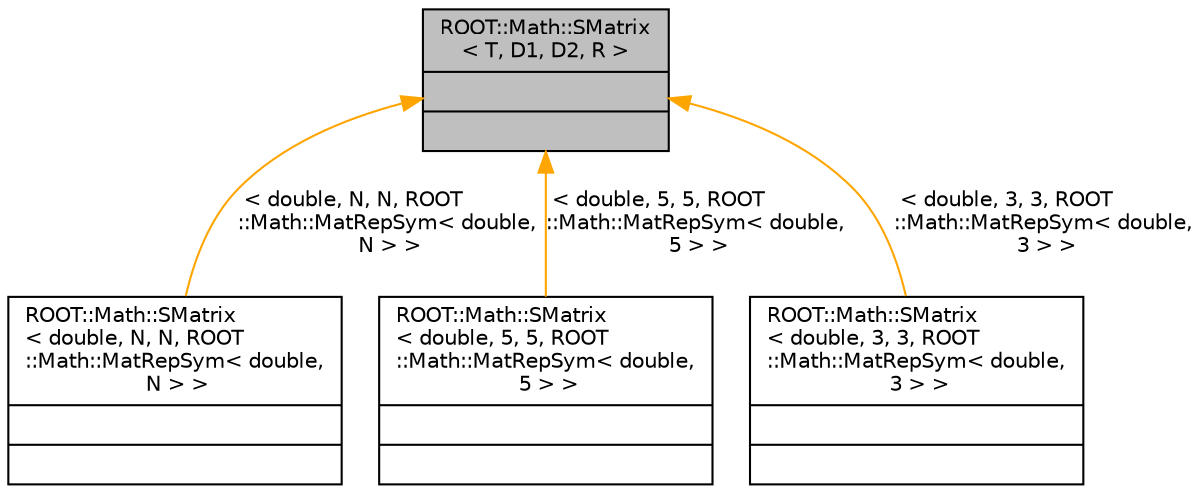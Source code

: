digraph "ROOT::Math::SMatrix&lt; T, D1, D2, R &gt;"
{
 // INTERACTIVE_SVG=YES
  bgcolor="transparent";
  edge [fontname="Helvetica",fontsize="10",labelfontname="Helvetica",labelfontsize="10"];
  node [fontname="Helvetica",fontsize="10",shape=record];
  Node0 [label="{ROOT::Math::SMatrix\l\< T, D1, D2, R \>\n||}",height=0.2,width=0.4,color="black", fillcolor="grey75", style="filled", fontcolor="black"];
  Node0 -> Node1 [dir="back",color="orange",fontsize="10",style="solid",label=" \< double, N, N, ROOT\l::Math::MatRepSym\< double,\l N \> \>" ,fontname="Helvetica"];
  Node1 [label="{ROOT::Math::SMatrix\l\< double, N, N, ROOT\l::Math::MatRepSym\< double,\l N \> \>\n||}",height=0.2,width=0.4,color="black",URL="$dc/d65/classROOT_1_1Math_1_1SMatrix.html"];
  Node0 -> Node2 [dir="back",color="orange",fontsize="10",style="solid",label=" \< double, 5, 5, ROOT\l::Math::MatRepSym\< double,\l 5 \> \>" ,fontname="Helvetica"];
  Node2 [label="{ROOT::Math::SMatrix\l\< double, 5, 5, ROOT\l::Math::MatRepSym\< double,\l 5 \> \>\n||}",height=0.2,width=0.4,color="black",URL="$dc/d65/classROOT_1_1Math_1_1SMatrix.html"];
  Node0 -> Node3 [dir="back",color="orange",fontsize="10",style="solid",label=" \< double, 3, 3, ROOT\l::Math::MatRepSym\< double,\l 3 \> \>" ,fontname="Helvetica"];
  Node3 [label="{ROOT::Math::SMatrix\l\< double, 3, 3, ROOT\l::Math::MatRepSym\< double,\l 3 \> \>\n||}",height=0.2,width=0.4,color="black",URL="$dc/d65/classROOT_1_1Math_1_1SMatrix.html"];
}
